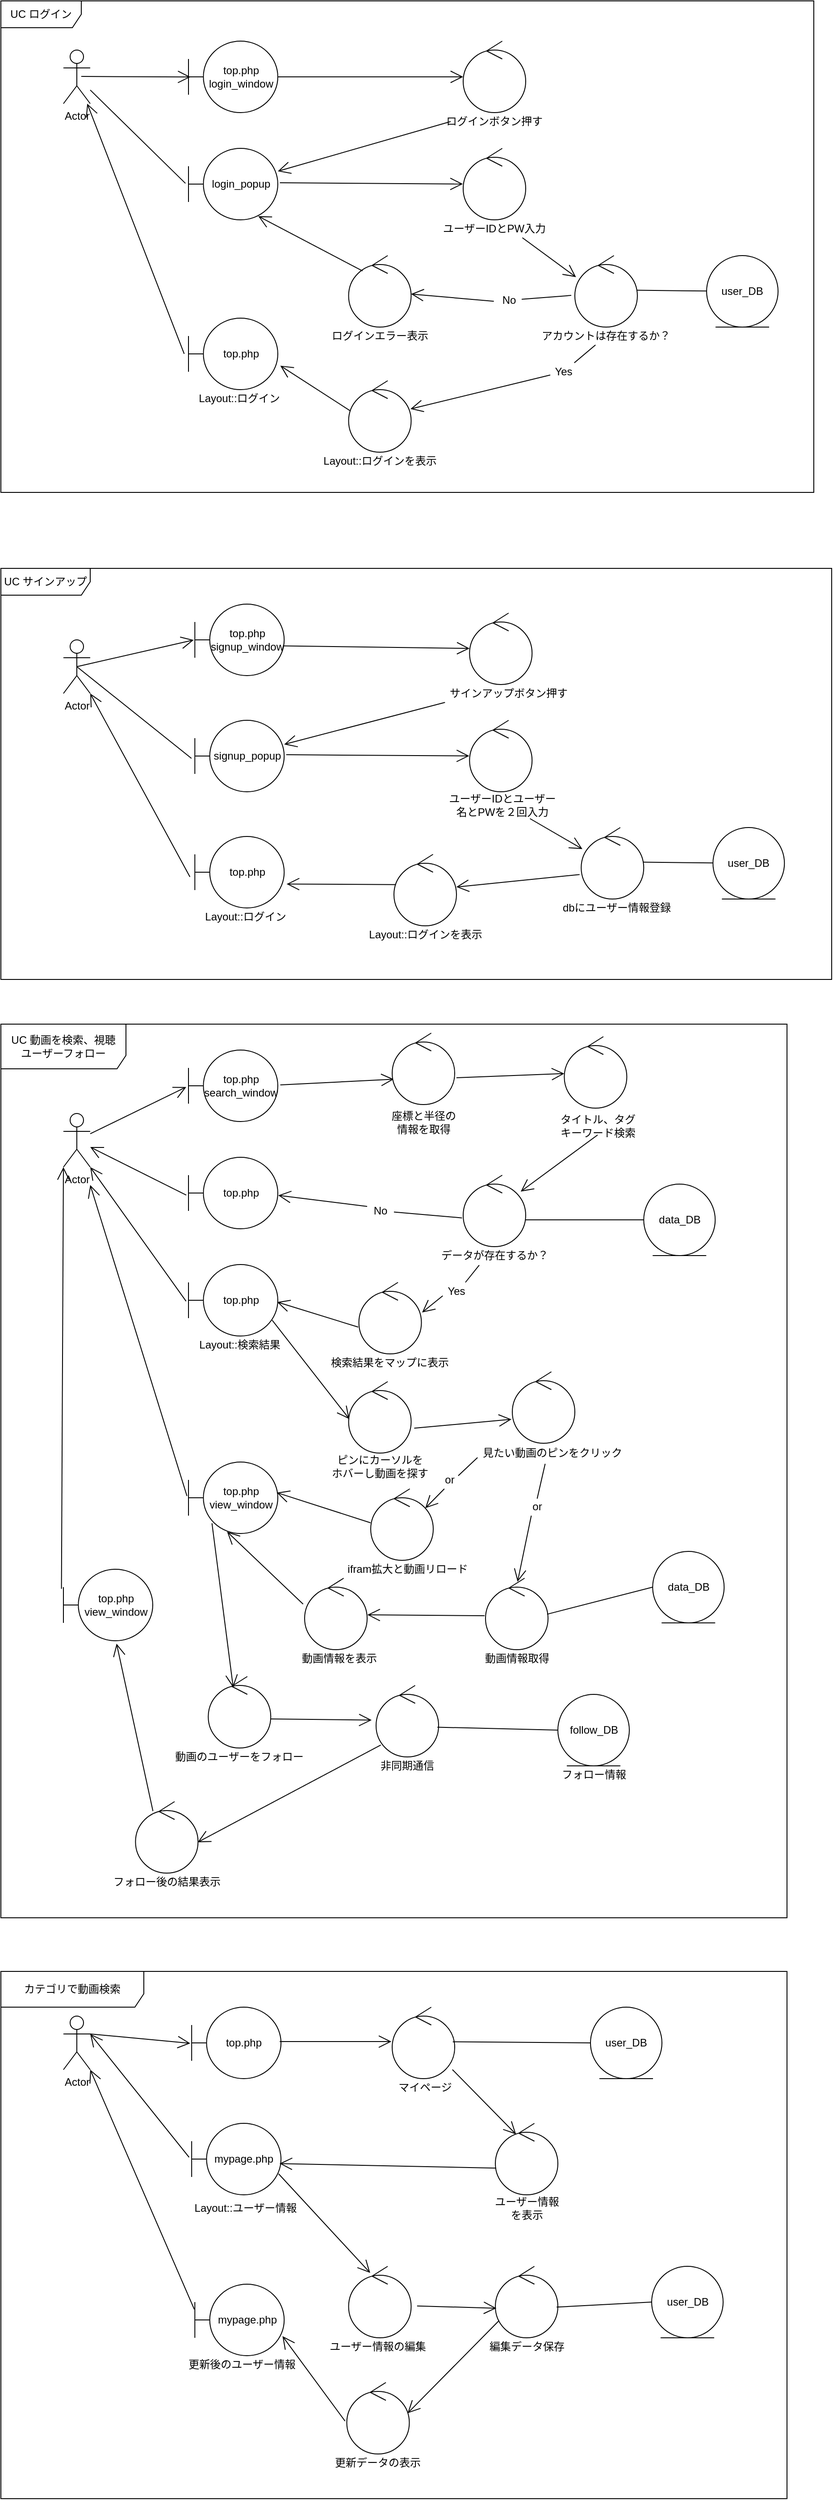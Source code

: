 <mxfile>
    <diagram id="iVfyl4kTxuAP8Ed5WjJP" name="ページ1">
        <mxGraphModel dx="977" dy="713" grid="1" gridSize="10" guides="1" tooltips="1" connect="1" arrows="1" fold="1" page="1" pageScale="1" pageWidth="827" pageHeight="1169" math="0" shadow="0">
            <root>
                <mxCell id="0"/>
                <mxCell id="1" parent="0"/>
                <mxCell id="116" value="UC 動画を検索、視聴&lt;br&gt;ユーザーフォロー" style="shape=umlFrame;whiteSpace=wrap;html=1;width=140;height=50;" parent="1" vertex="1">
                    <mxGeometry y="1180" width="880" height="1000" as="geometry"/>
                </mxCell>
                <mxCell id="79" value="UC サインアップ" style="shape=umlFrame;whiteSpace=wrap;html=1;width=100;height=30;" parent="1" vertex="1">
                    <mxGeometry y="670" width="930" height="460" as="geometry"/>
                </mxCell>
                <mxCell id="43" value="UC ログイン" style="shape=umlFrame;whiteSpace=wrap;html=1;width=90;height=30;" parent="1" vertex="1">
                    <mxGeometry y="35" width="910" height="550" as="geometry"/>
                </mxCell>
                <mxCell id="2" value="top.php&lt;br&gt;login_window" style="shape=umlBoundary;whiteSpace=wrap;html=1;" parent="1" vertex="1">
                    <mxGeometry x="210" y="80" width="100" height="80" as="geometry"/>
                </mxCell>
                <mxCell id="3" value="Actor" style="shape=umlActor;verticalLabelPosition=bottom;verticalAlign=top;html=1;" parent="1" vertex="1">
                    <mxGeometry x="70" y="90" width="30" height="60" as="geometry"/>
                </mxCell>
                <mxCell id="4" value="" style="endArrow=open;endFill=1;endSize=12;html=1;entryX=0.023;entryY=0.502;entryDx=0;entryDy=0;entryPerimeter=0;" parent="1" target="2" edge="1">
                    <mxGeometry width="160" relative="1" as="geometry">
                        <mxPoint x="90" y="119.5" as="sourcePoint"/>
                        <mxPoint x="200" y="120" as="targetPoint"/>
                    </mxGeometry>
                </mxCell>
                <mxCell id="10" value="" style="endArrow=open;endFill=1;endSize=12;html=1;" parent="1" source="2" target="16" edge="1">
                    <mxGeometry width="160" relative="1" as="geometry">
                        <mxPoint x="218.85" y="270" as="sourcePoint"/>
                        <mxPoint x="350" y="90" as="targetPoint"/>
                    </mxGeometry>
                </mxCell>
                <mxCell id="12" value="" style="ellipse;shape=umlControl;whiteSpace=wrap;html=1;" parent="1" vertex="1">
                    <mxGeometry x="642.5" y="320" width="70" height="80" as="geometry"/>
                </mxCell>
                <mxCell id="13" value="アカウントは存在するか？" style="text;html=1;strokeColor=none;fillColor=none;align=center;verticalAlign=middle;whiteSpace=wrap;rounded=0;" parent="1" vertex="1">
                    <mxGeometry x="603.25" y="400" width="148.5" height="20" as="geometry"/>
                </mxCell>
                <mxCell id="15" value="user_DB" style="ellipse;shape=umlEntity;whiteSpace=wrap;html=1;" parent="1" vertex="1">
                    <mxGeometry x="790" y="320" width="80" height="80" as="geometry"/>
                </mxCell>
                <mxCell id="16" value="" style="ellipse;shape=umlControl;whiteSpace=wrap;html=1;" parent="1" vertex="1">
                    <mxGeometry x="517.5" y="80" width="70" height="80" as="geometry"/>
                </mxCell>
                <mxCell id="21" value="" style="edgeStyle=none;html=1;" parent="1" source="17" target="16" edge="1">
                    <mxGeometry relative="1" as="geometry"/>
                </mxCell>
                <mxCell id="17" value="ログインボタン押す" style="text;html=1;strokeColor=none;fillColor=none;align=center;verticalAlign=middle;whiteSpace=wrap;rounded=0;" parent="1" vertex="1">
                    <mxGeometry x="490" y="160" width="125" height="20" as="geometry"/>
                </mxCell>
                <mxCell id="18" value="" style="endArrow=open;endFill=1;endSize=12;html=1;exitX=0.108;exitY=0.5;exitDx=0;exitDy=0;exitPerimeter=0;" parent="1" source="17" target="19" edge="1">
                    <mxGeometry width="160" relative="1" as="geometry">
                        <mxPoint x="282.5" y="230" as="sourcePoint"/>
                        <mxPoint x="310" y="220" as="targetPoint"/>
                    </mxGeometry>
                </mxCell>
                <mxCell id="19" value="login_popup" style="shape=umlBoundary;whiteSpace=wrap;html=1;" parent="1" vertex="1">
                    <mxGeometry x="210" y="200" width="100" height="80" as="geometry"/>
                </mxCell>
                <mxCell id="20" value="" style="endArrow=open;endFill=1;endSize=12;html=1;exitX=1.023;exitY=0.482;exitDx=0;exitDy=0;exitPerimeter=0;entryX=-0.005;entryY=0.499;entryDx=0;entryDy=0;entryPerimeter=0;" parent="1" source="19" target="22" edge="1">
                    <mxGeometry width="160" relative="1" as="geometry">
                        <mxPoint x="430" y="235" as="sourcePoint"/>
                        <mxPoint x="400" y="239" as="targetPoint"/>
                    </mxGeometry>
                </mxCell>
                <mxCell id="22" value="" style="ellipse;shape=umlControl;whiteSpace=wrap;html=1;" parent="1" vertex="1">
                    <mxGeometry x="517.5" y="200" width="70" height="80" as="geometry"/>
                </mxCell>
                <mxCell id="23" value="ユーザーIDとPW入力" style="text;html=1;strokeColor=none;fillColor=none;align=center;verticalAlign=middle;whiteSpace=wrap;rounded=0;" parent="1" vertex="1">
                    <mxGeometry x="490" y="280" width="125" height="20" as="geometry"/>
                </mxCell>
                <mxCell id="24" value="" style="endArrow=open;endFill=1;endSize=12;html=1;exitX=0.75;exitY=1;exitDx=0;exitDy=0;entryX=0.019;entryY=0.301;entryDx=0;entryDy=0;entryPerimeter=0;" parent="1" source="23" target="12" edge="1">
                    <mxGeometry width="160" relative="1" as="geometry">
                        <mxPoint x="541.15" y="320.0" as="sourcePoint"/>
                        <mxPoint x="642.5" y="321.36" as="targetPoint"/>
                    </mxGeometry>
                </mxCell>
                <mxCell id="26" value="" style="endArrow=none;html=1;exitX=0.99;exitY=0.485;exitDx=0;exitDy=0;exitPerimeter=0;" parent="1" source="12" target="15" edge="1">
                    <mxGeometry width="50" height="50" relative="1" as="geometry">
                        <mxPoint x="503.5" y="320" as="sourcePoint"/>
                        <mxPoint x="553.5" y="270" as="targetPoint"/>
                    </mxGeometry>
                </mxCell>
                <mxCell id="27" value="" style="endArrow=open;endFill=1;endSize=12;html=1;startArrow=none;" parent="1" source="33" target="36" edge="1">
                    <mxGeometry width="160" relative="1" as="geometry">
                        <mxPoint x="414" y="400" as="sourcePoint"/>
                        <mxPoint x="390" y="490" as="targetPoint"/>
                    </mxGeometry>
                </mxCell>
                <mxCell id="28" value="" style="ellipse;shape=umlControl;whiteSpace=wrap;html=1;" parent="1" vertex="1">
                    <mxGeometry x="389.25" y="320" width="70" height="80" as="geometry"/>
                </mxCell>
                <mxCell id="29" value="" style="endArrow=open;endFill=1;endSize=12;html=1;exitX=-0.057;exitY=0.557;exitDx=0;exitDy=0;exitPerimeter=0;startArrow=none;" parent="1" source="30" target="28" edge="1">
                    <mxGeometry width="160" relative="1" as="geometry">
                        <mxPoint x="674.5" y="430" as="sourcePoint"/>
                        <mxPoint x="493.5" y="365" as="targetPoint"/>
                    </mxGeometry>
                </mxCell>
                <mxCell id="31" value="ログインエラー表示" style="text;html=1;strokeColor=none;fillColor=none;align=center;verticalAlign=middle;whiteSpace=wrap;rounded=0;" parent="1" vertex="1">
                    <mxGeometry x="350" y="400" width="148.5" height="20" as="geometry"/>
                </mxCell>
                <mxCell id="32" value="" style="endArrow=open;endFill=1;endSize=12;html=1;entryX=0.781;entryY=0.949;entryDx=0;entryDy=0;entryPerimeter=0;exitX=0.223;exitY=0.215;exitDx=0;exitDy=0;exitPerimeter=0;" parent="1" source="28" target="19" edge="1">
                    <mxGeometry width="160" relative="1" as="geometry">
                        <mxPoint x="571" y="430" as="sourcePoint"/>
                        <mxPoint x="480" y="500" as="targetPoint"/>
                    </mxGeometry>
                </mxCell>
                <mxCell id="33" value="Yes" style="text;html=1;strokeColor=none;fillColor=none;align=center;verticalAlign=middle;whiteSpace=wrap;rounded=0;" parent="1" vertex="1">
                    <mxGeometry x="615" y="440" width="30" height="20" as="geometry"/>
                </mxCell>
                <mxCell id="34" value="" style="endArrow=none;endFill=1;endSize=12;html=1;" parent="1" source="13" target="33" edge="1">
                    <mxGeometry width="160" relative="1" as="geometry">
                        <mxPoint x="664.5" y="420" as="sourcePoint"/>
                        <mxPoint x="573.5" y="490" as="targetPoint"/>
                    </mxGeometry>
                </mxCell>
                <mxCell id="30" value="No" style="text;html=1;strokeColor=none;fillColor=none;align=center;verticalAlign=middle;whiteSpace=wrap;rounded=0;" parent="1" vertex="1">
                    <mxGeometry x="553.5" y="360" width="29.5" height="20" as="geometry"/>
                </mxCell>
                <mxCell id="35" value="" style="endArrow=none;endFill=1;endSize=12;html=1;exitX=-0.057;exitY=0.557;exitDx=0;exitDy=0;exitPerimeter=0;" parent="1" source="12" target="30" edge="1">
                    <mxGeometry width="160" relative="1" as="geometry">
                        <mxPoint x="638.51" y="364.56" as="sourcePoint"/>
                        <mxPoint x="493.5" y="365" as="targetPoint"/>
                    </mxGeometry>
                </mxCell>
                <mxCell id="36" value="" style="ellipse;shape=umlControl;whiteSpace=wrap;html=1;" parent="1" vertex="1">
                    <mxGeometry x="389.25" y="460" width="70" height="80" as="geometry"/>
                </mxCell>
                <mxCell id="37" value="Layout::ログインを表示" style="text;html=1;strokeColor=none;fillColor=none;align=center;verticalAlign=middle;whiteSpace=wrap;rounded=0;" parent="1" vertex="1">
                    <mxGeometry x="350" y="540" width="148.5" height="20" as="geometry"/>
                </mxCell>
                <mxCell id="38" value="top.php" style="shape=umlBoundary;whiteSpace=wrap;html=1;" parent="1" vertex="1">
                    <mxGeometry x="210" y="390" width="100" height="80" as="geometry"/>
                </mxCell>
                <mxCell id="39" value="Layout::ログイン" style="text;html=1;strokeColor=none;fillColor=none;align=center;verticalAlign=middle;whiteSpace=wrap;rounded=0;" parent="1" vertex="1">
                    <mxGeometry x="210" y="470" width="114.25" height="20" as="geometry"/>
                </mxCell>
                <mxCell id="40" value="" style="endArrow=open;endFill=1;endSize=12;html=1;entryX=1.028;entryY=0.665;entryDx=0;entryDy=0;entryPerimeter=0;exitX=0.031;exitY=0.424;exitDx=0;exitDy=0;exitPerimeter=0;" parent="1" source="36" target="38" edge="1">
                    <mxGeometry width="160" relative="1" as="geometry">
                        <mxPoint x="406.76" y="460.0" as="sourcePoint"/>
                        <mxPoint x="290.0" y="398.72" as="targetPoint"/>
                    </mxGeometry>
                </mxCell>
                <mxCell id="41" value="" style="endArrow=none;html=1;exitX=-0.034;exitY=0.49;exitDx=0;exitDy=0;exitPerimeter=0;" parent="1" source="19" target="3" edge="1">
                    <mxGeometry width="50" height="50" relative="1" as="geometry">
                        <mxPoint x="260" y="380" as="sourcePoint"/>
                        <mxPoint x="120" y="170" as="targetPoint"/>
                    </mxGeometry>
                </mxCell>
                <mxCell id="42" value="" style="endArrow=open;endFill=1;endSize=12;html=1;exitX=-0.048;exitY=0.499;exitDx=0;exitDy=0;exitPerimeter=0;" parent="1" source="38" target="3" edge="1">
                    <mxGeometry width="160" relative="1" as="geometry">
                        <mxPoint x="210" y="360" as="sourcePoint"/>
                        <mxPoint x="370" y="360" as="targetPoint"/>
                    </mxGeometry>
                </mxCell>
                <mxCell id="44" value="Actor" style="shape=umlActor;verticalLabelPosition=bottom;verticalAlign=top;html=1;" parent="1" vertex="1">
                    <mxGeometry x="70" y="750" width="30" height="60" as="geometry"/>
                </mxCell>
                <mxCell id="45" value="top.php&lt;br&gt;signup_window" style="shape=umlBoundary;whiteSpace=wrap;html=1;" parent="1" vertex="1">
                    <mxGeometry x="217.13" y="710" width="100" height="80" as="geometry"/>
                </mxCell>
                <mxCell id="46" value="" style="endArrow=open;endFill=1;endSize=12;html=1;entryX=-0.013;entryY=0.501;entryDx=0;entryDy=0;entryPerimeter=0;exitX=0.5;exitY=0.5;exitDx=0;exitDy=0;exitPerimeter=0;" parent="1" source="44" target="45" edge="1">
                    <mxGeometry width="160" relative="1" as="geometry">
                        <mxPoint x="160" y="750" as="sourcePoint"/>
                        <mxPoint x="242.3" y="620.66" as="targetPoint"/>
                    </mxGeometry>
                </mxCell>
                <mxCell id="48" value="" style="endArrow=open;endFill=1;endSize=12;html=1;exitX=0.992;exitY=0.584;exitDx=0;exitDy=0;exitPerimeter=0;" parent="1" source="45" target="52" edge="1">
                    <mxGeometry width="160" relative="1" as="geometry">
                        <mxPoint x="340" y="750" as="sourcePoint"/>
                        <mxPoint x="357.13" y="730" as="targetPoint"/>
                    </mxGeometry>
                </mxCell>
                <mxCell id="49" value="" style="ellipse;shape=umlControl;whiteSpace=wrap;html=1;" parent="1" vertex="1">
                    <mxGeometry x="649.63" y="960" width="70" height="80" as="geometry"/>
                </mxCell>
                <mxCell id="50" value="dbにユーザー情報登録" style="text;html=1;strokeColor=none;fillColor=none;align=center;verticalAlign=middle;whiteSpace=wrap;rounded=0;" parent="1" vertex="1">
                    <mxGeometry x="620" y="1040" width="138.88" height="20" as="geometry"/>
                </mxCell>
                <mxCell id="51" value="user_DB" style="ellipse;shape=umlEntity;whiteSpace=wrap;html=1;" parent="1" vertex="1">
                    <mxGeometry x="797.13" y="960" width="80" height="80" as="geometry"/>
                </mxCell>
                <mxCell id="52" value="" style="ellipse;shape=umlControl;whiteSpace=wrap;html=1;" parent="1" vertex="1">
                    <mxGeometry x="524.63" y="720" width="70" height="80" as="geometry"/>
                </mxCell>
                <mxCell id="53" value="" style="edgeStyle=none;html=1;" parent="1" source="54" target="52" edge="1">
                    <mxGeometry relative="1" as="geometry"/>
                </mxCell>
                <mxCell id="54" value="サインアップボタン押す" style="text;html=1;strokeColor=none;fillColor=none;align=center;verticalAlign=middle;whiteSpace=wrap;rounded=0;" parent="1" vertex="1">
                    <mxGeometry x="497.13" y="800" width="142.87" height="20" as="geometry"/>
                </mxCell>
                <mxCell id="55" value="" style="endArrow=open;endFill=1;endSize=12;html=1;exitX=0;exitY=1;exitDx=0;exitDy=0;" parent="1" source="54" target="56" edge="1">
                    <mxGeometry width="160" relative="1" as="geometry">
                        <mxPoint x="289.63" y="870" as="sourcePoint"/>
                        <mxPoint x="317.13" y="860" as="targetPoint"/>
                    </mxGeometry>
                </mxCell>
                <mxCell id="56" value="signup_popup" style="shape=umlBoundary;whiteSpace=wrap;html=1;" parent="1" vertex="1">
                    <mxGeometry x="217.13" y="840" width="100" height="80" as="geometry"/>
                </mxCell>
                <mxCell id="57" value="" style="endArrow=open;endFill=1;endSize=12;html=1;exitX=1.023;exitY=0.482;exitDx=0;exitDy=0;exitPerimeter=0;entryX=-0.005;entryY=0.499;entryDx=0;entryDy=0;entryPerimeter=0;" parent="1" source="56" target="58" edge="1">
                    <mxGeometry width="160" relative="1" as="geometry">
                        <mxPoint x="437.13" y="875" as="sourcePoint"/>
                        <mxPoint x="407.13" y="879" as="targetPoint"/>
                    </mxGeometry>
                </mxCell>
                <mxCell id="58" value="" style="ellipse;shape=umlControl;whiteSpace=wrap;html=1;" parent="1" vertex="1">
                    <mxGeometry x="524.63" y="840" width="70" height="80" as="geometry"/>
                </mxCell>
                <mxCell id="59" value="ユーザーIDとユーザー名とPWを２回入力" style="text;html=1;strokeColor=none;fillColor=none;align=center;verticalAlign=middle;whiteSpace=wrap;rounded=0;" parent="1" vertex="1">
                    <mxGeometry x="498.5" y="920" width="125" height="30" as="geometry"/>
                </mxCell>
                <mxCell id="60" value="" style="endArrow=open;endFill=1;endSize=12;html=1;entryX=0.019;entryY=0.301;entryDx=0;entryDy=0;entryPerimeter=0;exitX=0.75;exitY=1;exitDx=0;exitDy=0;" parent="1" source="59" target="49" edge="1">
                    <mxGeometry width="160" relative="1" as="geometry">
                        <mxPoint x="600" y="970" as="sourcePoint"/>
                        <mxPoint x="649.63" y="961.36" as="targetPoint"/>
                    </mxGeometry>
                </mxCell>
                <mxCell id="61" value="" style="endArrow=none;html=1;exitX=0.99;exitY=0.485;exitDx=0;exitDy=0;exitPerimeter=0;" parent="1" source="49" target="51" edge="1">
                    <mxGeometry width="50" height="50" relative="1" as="geometry">
                        <mxPoint x="510.63" y="960" as="sourcePoint"/>
                        <mxPoint x="560.63" y="910" as="targetPoint"/>
                    </mxGeometry>
                </mxCell>
                <mxCell id="62" value="" style="endArrow=open;endFill=1;endSize=12;html=1;startArrow=none;exitX=-0.026;exitY=0.658;exitDx=0;exitDy=0;exitPerimeter=0;" parent="1" source="49" target="71" edge="1">
                    <mxGeometry width="160" relative="1" as="geometry">
                        <mxPoint x="622.13" y="1093.652" as="sourcePoint"/>
                        <mxPoint x="397.13" y="1130" as="targetPoint"/>
                    </mxGeometry>
                </mxCell>
                <mxCell id="71" value="" style="ellipse;shape=umlControl;whiteSpace=wrap;html=1;" parent="1" vertex="1">
                    <mxGeometry x="440.0" y="990" width="70" height="80" as="geometry"/>
                </mxCell>
                <mxCell id="72" value="Layout::ログインを表示" style="text;html=1;strokeColor=none;fillColor=none;align=center;verticalAlign=middle;whiteSpace=wrap;rounded=0;" parent="1" vertex="1">
                    <mxGeometry x="400.75" y="1070" width="148.5" height="20" as="geometry"/>
                </mxCell>
                <mxCell id="73" value="top.php" style="shape=umlBoundary;whiteSpace=wrap;html=1;" parent="1" vertex="1">
                    <mxGeometry x="217.13" y="970" width="100" height="80" as="geometry"/>
                </mxCell>
                <mxCell id="74" value="Layout::ログイン" style="text;html=1;strokeColor=none;fillColor=none;align=center;verticalAlign=middle;whiteSpace=wrap;rounded=0;" parent="1" vertex="1">
                    <mxGeometry x="217.13" y="1050" width="114.25" height="20" as="geometry"/>
                </mxCell>
                <mxCell id="75" value="" style="endArrow=open;endFill=1;endSize=12;html=1;entryX=1.028;entryY=0.665;entryDx=0;entryDy=0;entryPerimeter=0;exitX=0.031;exitY=0.424;exitDx=0;exitDy=0;exitPerimeter=0;" parent="1" source="71" target="73" edge="1">
                    <mxGeometry width="160" relative="1" as="geometry">
                        <mxPoint x="413.89" y="1100" as="sourcePoint"/>
                        <mxPoint x="297.13" y="1038.72" as="targetPoint"/>
                    </mxGeometry>
                </mxCell>
                <mxCell id="80" value="Actor" style="shape=umlActor;verticalLabelPosition=bottom;verticalAlign=top;html=1;" parent="1" vertex="1">
                    <mxGeometry x="70" y="1280" width="30" height="60" as="geometry"/>
                </mxCell>
                <mxCell id="83" value="" style="endArrow=none;html=1;exitX=-0.038;exitY=0.533;exitDx=0;exitDy=0;exitPerimeter=0;entryX=0.5;entryY=0.5;entryDx=0;entryDy=0;entryPerimeter=0;" parent="1" source="56" target="44" edge="1">
                    <mxGeometry width="50" height="50" relative="1" as="geometry">
                        <mxPoint x="176.6" y="840.0" as="sourcePoint"/>
                        <mxPoint x="70" y="735.504" as="targetPoint"/>
                    </mxGeometry>
                </mxCell>
                <mxCell id="84" value="" style="endArrow=open;endFill=1;endSize=12;html=1;exitX=-0.055;exitY=0.565;exitDx=0;exitDy=0;exitPerimeter=0;entryX=1;entryY=1;entryDx=0;entryDy=0;entryPerimeter=0;" parent="1" source="73" target="44" edge="1">
                    <mxGeometry width="160" relative="1" as="geometry">
                        <mxPoint x="198.56" y="1109.92" as="sourcePoint"/>
                        <mxPoint x="89.995" y="830" as="targetPoint"/>
                    </mxGeometry>
                </mxCell>
                <mxCell id="85" value="top.php&lt;br&gt;search_window" style="shape=umlBoundary;whiteSpace=wrap;html=1;" parent="1" vertex="1">
                    <mxGeometry x="210" y="1209" width="100" height="80" as="geometry"/>
                </mxCell>
                <mxCell id="86" value="" style="endArrow=open;endFill=1;endSize=12;html=1;exitX=1.028;exitY=0.488;exitDx=0;exitDy=0;exitPerimeter=0;entryX=0.026;entryY=0.646;entryDx=0;entryDy=0;entryPerimeter=0;" parent="1" source="85" target="255" edge="1">
                    <mxGeometry width="160" relative="1" as="geometry">
                        <mxPoint x="331.38" y="1239" as="sourcePoint"/>
                        <mxPoint x="510" y="1248" as="targetPoint"/>
                    </mxGeometry>
                </mxCell>
                <mxCell id="90" value="" style="group" parent="1" vertex="1" connectable="0">
                    <mxGeometry x="623.56" y="1194" width="88.94" height="110" as="geometry"/>
                </mxCell>
                <mxCell id="87" value="" style="ellipse;shape=umlControl;whiteSpace=wrap;html=1;" parent="90" vertex="1">
                    <mxGeometry x="7.13" width="70" height="80" as="geometry"/>
                </mxCell>
                <mxCell id="88" value="タイトル、タグ&lt;br&gt;キーワード検索" style="text;html=1;strokeColor=none;fillColor=none;align=center;verticalAlign=middle;whiteSpace=wrap;rounded=0;" parent="90" vertex="1">
                    <mxGeometry y="90" width="88.94" height="20" as="geometry"/>
                </mxCell>
                <mxCell id="91" value="data_DB" style="ellipse;shape=umlEntity;whiteSpace=wrap;html=1;" parent="1" vertex="1">
                    <mxGeometry x="719.63" y="1359" width="80" height="80" as="geometry"/>
                </mxCell>
                <mxCell id="92" value="" style="endArrow=none;html=1;entryX=0;entryY=0.5;entryDx=0;entryDy=0;exitX=0.893;exitY=0.625;exitDx=0;exitDy=0;exitPerimeter=0;" parent="1" source="94" target="91" edge="1">
                    <mxGeometry width="50" height="50" relative="1" as="geometry">
                        <mxPoint x="650" y="1279" as="sourcePoint"/>
                        <mxPoint x="681.451" y="1249.361" as="targetPoint"/>
                    </mxGeometry>
                </mxCell>
                <mxCell id="94" value="" style="ellipse;shape=umlControl;whiteSpace=wrap;html=1;" parent="1" vertex="1">
                    <mxGeometry x="517.5" y="1349" width="70" height="80" as="geometry"/>
                </mxCell>
                <mxCell id="96" value="" style="edgeStyle=none;html=1;" parent="1" source="95" target="94" edge="1">
                    <mxGeometry relative="1" as="geometry"/>
                </mxCell>
                <mxCell id="106" value="" style="edgeStyle=none;html=1;" parent="1" source="95" target="94" edge="1">
                    <mxGeometry relative="1" as="geometry"/>
                </mxCell>
                <mxCell id="95" value="データが存在するか？" style="text;html=1;strokeColor=none;fillColor=none;align=center;verticalAlign=middle;whiteSpace=wrap;rounded=0;" parent="1" vertex="1">
                    <mxGeometry x="487.5" y="1429" width="130" height="20" as="geometry"/>
                </mxCell>
                <mxCell id="97" value="" style="endArrow=open;endFill=1;endSize=12;html=1;exitX=0.5;exitY=1;exitDx=0;exitDy=0;" parent="1" source="88" target="94" edge="1">
                    <mxGeometry width="160" relative="1" as="geometry">
                        <mxPoint x="322.8" y="1258.04" as="sourcePoint"/>
                        <mxPoint x="522.36" y="1248.68" as="targetPoint"/>
                    </mxGeometry>
                </mxCell>
                <mxCell id="98" value="" style="endArrow=open;endFill=1;endSize=12;html=1;exitX=0;exitY=0.25;exitDx=0;exitDy=0;startArrow=none;entryX=1.005;entryY=0.533;entryDx=0;entryDy=0;entryPerimeter=0;" parent="1" source="99" target="101" edge="1">
                    <mxGeometry width="160" relative="1" as="geometry">
                        <mxPoint x="322.8" y="1258.04" as="sourcePoint"/>
                        <mxPoint x="320" y="1369" as="targetPoint"/>
                    </mxGeometry>
                </mxCell>
                <mxCell id="99" value="No" style="text;html=1;strokeColor=none;fillColor=none;align=center;verticalAlign=middle;whiteSpace=wrap;rounded=0;" parent="1" vertex="1">
                    <mxGeometry x="410" y="1379" width="30" height="20" as="geometry"/>
                </mxCell>
                <mxCell id="100" value="" style="endArrow=none;endFill=1;endSize=12;html=1;exitX=-0.019;exitY=0.598;exitDx=0;exitDy=0;exitPerimeter=0;" parent="1" source="94" target="99" edge="1">
                    <mxGeometry width="160" relative="1" as="geometry">
                        <mxPoint x="516.17" y="1396.84" as="sourcePoint"/>
                        <mxPoint x="320" y="1369" as="targetPoint"/>
                    </mxGeometry>
                </mxCell>
                <mxCell id="101" value="top.php" style="shape=umlBoundary;whiteSpace=wrap;html=1;" parent="1" vertex="1">
                    <mxGeometry x="210" y="1329" width="100" height="80" as="geometry"/>
                </mxCell>
                <mxCell id="102" value="" style="endArrow=open;endFill=1;endSize=12;html=1;entryX=-0.025;entryY=0.517;entryDx=0;entryDy=0;entryPerimeter=0;" parent="1" source="80" target="85" edge="1">
                    <mxGeometry width="160" relative="1" as="geometry">
                        <mxPoint x="110.44" y="1319.68" as="sourcePoint"/>
                        <mxPoint x="310.0" y="1310.32" as="targetPoint"/>
                    </mxGeometry>
                </mxCell>
                <mxCell id="103" value="" style="endArrow=open;endFill=1;endSize=12;html=1;exitX=-0.025;exitY=0.529;exitDx=0;exitDy=0;exitPerimeter=0;" parent="1" source="101" target="80" edge="1">
                    <mxGeometry width="160" relative="1" as="geometry">
                        <mxPoint x="110" y="1320.167" as="sourcePoint"/>
                        <mxPoint x="217.5" y="1321.36" as="targetPoint"/>
                    </mxGeometry>
                </mxCell>
                <mxCell id="104" value="top.php" style="shape=umlBoundary;whiteSpace=wrap;html=1;" parent="1" vertex="1">
                    <mxGeometry x="210" y="1449" width="100" height="80" as="geometry"/>
                </mxCell>
                <mxCell id="107" value="" style="ellipse;shape=umlControl;whiteSpace=wrap;html=1;" parent="1" vertex="1">
                    <mxGeometry x="400.75" y="1469" width="70" height="80" as="geometry"/>
                </mxCell>
                <mxCell id="108" value="" style="endArrow=open;endFill=1;endSize=12;html=1;exitX=0;exitY=0.75;exitDx=0;exitDy=0;entryX=1.011;entryY=0.421;entryDx=0;entryDy=0;entryPerimeter=0;startArrow=none;" parent="1" source="112" target="107" edge="1">
                    <mxGeometry width="160" relative="1" as="geometry">
                        <mxPoint x="530.22" y="1568.36" as="sourcePoint"/>
                        <mxPoint x="729.78" y="1559" as="targetPoint"/>
                    </mxGeometry>
                </mxCell>
                <mxCell id="109" value="検索結果をマップに表示" style="text;html=1;strokeColor=none;fillColor=none;align=center;verticalAlign=middle;whiteSpace=wrap;rounded=0;" parent="1" vertex="1">
                    <mxGeometry x="366.13" y="1549" width="139.25" height="20" as="geometry"/>
                </mxCell>
                <mxCell id="110" value="" style="endArrow=open;endFill=1;endSize=12;html=1;exitX=-0.011;exitY=0.625;exitDx=0;exitDy=0;exitPerimeter=0;entryX=0.992;entryY=0.525;entryDx=0;entryDy=0;entryPerimeter=0;" parent="1" source="107" target="104" edge="1">
                    <mxGeometry width="160" relative="1" as="geometry">
                        <mxPoint x="373.95" y="1499.0" as="sourcePoint"/>
                        <mxPoint x="310" y="1552.02" as="targetPoint"/>
                    </mxGeometry>
                </mxCell>
                <mxCell id="111" value="Layout::検索結果" style="text;html=1;strokeColor=none;fillColor=none;align=center;verticalAlign=middle;whiteSpace=wrap;rounded=0;" parent="1" vertex="1">
                    <mxGeometry x="220.69" y="1529" width="92.87" height="20" as="geometry"/>
                </mxCell>
                <mxCell id="112" value="Yes" style="text;html=1;strokeColor=none;fillColor=none;align=center;verticalAlign=middle;whiteSpace=wrap;rounded=0;" parent="1" vertex="1">
                    <mxGeometry x="494.63" y="1469" width="30" height="20" as="geometry"/>
                </mxCell>
                <mxCell id="114" value="" style="endArrow=none;endFill=1;endSize=12;html=1;exitX=0.369;exitY=1.033;exitDx=0;exitDy=0;exitPerimeter=0;" parent="1" source="95" edge="1">
                    <mxGeometry width="160" relative="1" as="geometry">
                        <mxPoint x="535.47" y="1449.66" as="sourcePoint"/>
                        <mxPoint x="520" y="1469" as="targetPoint"/>
                    </mxGeometry>
                </mxCell>
                <mxCell id="115" value="" style="endArrow=open;endFill=1;endSize=12;html=1;exitX=-0.027;exitY=0.513;exitDx=0;exitDy=0;exitPerimeter=0;entryX=1;entryY=1;entryDx=0;entryDy=0;entryPerimeter=0;" parent="1" source="104" target="80" edge="1">
                    <mxGeometry width="160" relative="1" as="geometry">
                        <mxPoint x="190.78" y="1510" as="sourcePoint"/>
                        <mxPoint x="100.0" y="1482" as="targetPoint"/>
                    </mxGeometry>
                </mxCell>
                <mxCell id="117" value="" style="ellipse;shape=umlControl;whiteSpace=wrap;html=1;" parent="1" vertex="1">
                    <mxGeometry x="389.26" y="1580" width="70" height="80" as="geometry"/>
                </mxCell>
                <mxCell id="118" value="" style="endArrow=open;endFill=1;endSize=12;html=1;exitX=0.937;exitY=0.779;exitDx=0;exitDy=0;exitPerimeter=0;entryX=0.013;entryY=0.525;entryDx=0;entryDy=0;entryPerimeter=0;" parent="1" source="104" target="117" edge="1">
                    <mxGeometry width="160" relative="1" as="geometry">
                        <mxPoint x="370.78" y="1654" as="sourcePoint"/>
                        <mxPoint x="280.0" y="1626" as="targetPoint"/>
                    </mxGeometry>
                </mxCell>
                <mxCell id="119" value="ピンにカーソルを&lt;br&gt;ホバーし動画を探す" style="text;html=1;strokeColor=none;fillColor=none;align=center;verticalAlign=middle;whiteSpace=wrap;rounded=0;" parent="1" vertex="1">
                    <mxGeometry x="363.65" y="1660" width="121.19" height="30" as="geometry"/>
                </mxCell>
                <mxCell id="120" value="" style="ellipse;shape=umlControl;whiteSpace=wrap;html=1;" parent="1" vertex="1">
                    <mxGeometry x="572.5" y="1569" width="70" height="80" as="geometry"/>
                </mxCell>
                <mxCell id="121" value="" style="endArrow=open;endFill=1;endSize=12;html=1;exitX=1.049;exitY=0.652;exitDx=0;exitDy=0;exitPerimeter=0;entryX=-0.014;entryY=0.665;entryDx=0;entryDy=0;entryPerimeter=0;" parent="1" source="117" target="120" edge="1">
                    <mxGeometry width="160" relative="1" as="geometry">
                        <mxPoint x="418.91" y="1529.0" as="sourcePoint"/>
                        <mxPoint x="505.38" y="1639.68" as="targetPoint"/>
                    </mxGeometry>
                </mxCell>
                <mxCell id="122" value="見たい動画のピンをクリック" style="text;html=1;strokeColor=none;fillColor=none;align=center;verticalAlign=middle;whiteSpace=wrap;rounded=0;" parent="1" vertex="1">
                    <mxGeometry x="533.57" y="1650" width="166.75" height="20" as="geometry"/>
                </mxCell>
                <mxCell id="123" value="" style="endArrow=open;endFill=1;endSize=12;html=1;exitX=0.25;exitY=1;exitDx=0;exitDy=0;entryX=0.513;entryY=0.05;entryDx=0;entryDy=0;entryPerimeter=0;startArrow=none;" parent="1" source="128" target="124" edge="1">
                    <mxGeometry width="160" relative="1" as="geometry">
                        <mxPoint x="494.63" y="1710.0" as="sourcePoint"/>
                        <mxPoint x="570" y="1730" as="targetPoint"/>
                    </mxGeometry>
                </mxCell>
                <mxCell id="124" value="" style="ellipse;shape=umlControl;whiteSpace=wrap;html=1;" parent="1" vertex="1">
                    <mxGeometry x="542.5" y="1800" width="70" height="80" as="geometry"/>
                </mxCell>
                <mxCell id="125" value="動画情報取得" style="text;html=1;strokeColor=none;fillColor=none;align=center;verticalAlign=middle;whiteSpace=wrap;rounded=0;" parent="1" vertex="1">
                    <mxGeometry x="512.5" y="1880" width="130" height="20" as="geometry"/>
                </mxCell>
                <mxCell id="126" value="data_DB" style="ellipse;shape=umlEntity;whiteSpace=wrap;html=1;" parent="1" vertex="1">
                    <mxGeometry x="729.63" y="1770" width="80" height="80" as="geometry"/>
                </mxCell>
                <mxCell id="127" value="" style="endArrow=none;html=1;entryX=0;entryY=0.5;entryDx=0;entryDy=0;exitX=0.985;exitY=0.504;exitDx=0;exitDy=0;exitPerimeter=0;" parent="1" source="124" target="126" edge="1">
                    <mxGeometry width="50" height="50" relative="1" as="geometry">
                        <mxPoint x="640" y="1820" as="sourcePoint"/>
                        <mxPoint x="753.19" y="1800" as="targetPoint"/>
                    </mxGeometry>
                </mxCell>
                <mxCell id="128" value="or" style="text;html=1;strokeColor=none;fillColor=none;align=center;verticalAlign=middle;whiteSpace=wrap;rounded=0;" parent="1" vertex="1">
                    <mxGeometry x="587.5" y="1710" width="25" height="20" as="geometry"/>
                </mxCell>
                <mxCell id="129" value="" style="endArrow=none;endFill=1;endSize=12;html=1;entryX=0.513;entryY=0.05;entryDx=0;entryDy=0;entryPerimeter=0;exitX=0.454;exitY=1.1;exitDx=0;exitDy=0;exitPerimeter=0;" parent="1" source="122" target="128" edge="1">
                    <mxGeometry width="160" relative="1" as="geometry">
                        <mxPoint x="607" y="1690" as="sourcePoint"/>
                        <mxPoint x="569.48" y="1734" as="targetPoint"/>
                    </mxGeometry>
                </mxCell>
                <mxCell id="130" value="" style="ellipse;shape=umlControl;whiteSpace=wrap;html=1;" parent="1" vertex="1">
                    <mxGeometry x="340.0" y="1800" width="70" height="80" as="geometry"/>
                </mxCell>
                <mxCell id="131" value="動画情報を表示" style="text;html=1;strokeColor=none;fillColor=none;align=center;verticalAlign=middle;whiteSpace=wrap;rounded=0;" parent="1" vertex="1">
                    <mxGeometry x="313.56" y="1880" width="130" height="20" as="geometry"/>
                </mxCell>
                <mxCell id="132" value="top.php&lt;br&gt;view_window" style="shape=umlBoundary;whiteSpace=wrap;html=1;" parent="1" vertex="1">
                    <mxGeometry x="210" y="1670" width="100" height="80" as="geometry"/>
                </mxCell>
                <mxCell id="134" value="" style="endArrow=open;endFill=1;endSize=12;html=1;entryX=1.004;entryY=0.513;entryDx=0;entryDy=0;entryPerimeter=0;exitX=-0.015;exitY=0.525;exitDx=0;exitDy=0;exitPerimeter=0;" parent="1" source="124" target="130" edge="1">
                    <mxGeometry width="160" relative="1" as="geometry">
                        <mxPoint x="541" y="1810" as="sourcePoint"/>
                        <mxPoint x="469.52" y="1795.04" as="targetPoint"/>
                    </mxGeometry>
                </mxCell>
                <mxCell id="137" value="ifram拡大と動画リロード" style="text;html=1;strokeColor=none;fillColor=none;align=center;verticalAlign=middle;whiteSpace=wrap;rounded=0;" parent="1" vertex="1">
                    <mxGeometry x="371.62" y="1780" width="166.75" height="20" as="geometry"/>
                </mxCell>
                <mxCell id="139" value="" style="endArrow=open;endFill=1;endSize=12;html=1;entryX=0.432;entryY=0.975;entryDx=0;entryDy=0;entryPerimeter=0;exitX=-0.024;exitY=0.363;exitDx=0;exitDy=0;exitPerimeter=0;" parent="1" source="130" target="132" edge="1">
                    <mxGeometry width="160" relative="1" as="geometry">
                        <mxPoint x="310" y="1815.48" as="sourcePoint"/>
                        <mxPoint x="187.76" y="1824.52" as="targetPoint"/>
                    </mxGeometry>
                </mxCell>
                <mxCell id="140" value="" style="endArrow=open;endFill=1;endSize=12;html=1;exitX=-0.017;exitY=0.475;exitDx=0;exitDy=0;exitPerimeter=0;" parent="1" source="132" edge="1">
                    <mxGeometry width="160" relative="1" as="geometry">
                        <mxPoint x="198.32" y="1704.52" as="sourcePoint"/>
                        <mxPoint x="100" y="1360" as="targetPoint"/>
                    </mxGeometry>
                </mxCell>
                <mxCell id="143" value="" style="ellipse;shape=umlControl;whiteSpace=wrap;html=1;" parent="1" vertex="1">
                    <mxGeometry x="414" y="1700" width="70" height="80" as="geometry"/>
                </mxCell>
                <mxCell id="145" value="" style="endArrow=open;endFill=1;endSize=12;html=1;exitX=0.25;exitY=1;exitDx=0;exitDy=0;entryX=0.872;entryY=0.271;entryDx=0;entryDy=0;entryPerimeter=0;startArrow=none;" parent="1" source="147" target="143" edge="1">
                    <mxGeometry width="160" relative="1" as="geometry">
                        <mxPoint x="472.69" y="1642.16" as="sourcePoint"/>
                        <mxPoint x="581.52" y="1632.2" as="targetPoint"/>
                    </mxGeometry>
                </mxCell>
                <mxCell id="146" value="" style="endArrow=open;endFill=1;endSize=12;html=1;exitX=-0.003;exitY=0.475;exitDx=0;exitDy=0;entryX=0.988;entryY=0.428;entryDx=0;entryDy=0;entryPerimeter=0;exitPerimeter=0;" parent="1" source="143" target="132" edge="1">
                    <mxGeometry width="160" relative="1" as="geometry">
                        <mxPoint x="360.15" y="1725" as="sourcePoint"/>
                        <mxPoint x="301.62" y="1781.68" as="targetPoint"/>
                    </mxGeometry>
                </mxCell>
                <mxCell id="147" value="or" style="text;html=1;strokeColor=none;fillColor=none;align=center;verticalAlign=middle;whiteSpace=wrap;rounded=0;" parent="1" vertex="1">
                    <mxGeometry x="490.16" y="1680" width="25" height="20" as="geometry"/>
                </mxCell>
                <mxCell id="148" value="" style="endArrow=none;endFill=1;endSize=12;html=1;exitX=0;exitY=0.75;exitDx=0;exitDy=0;entryX=0.872;entryY=0.271;entryDx=0;entryDy=0;entryPerimeter=0;" parent="1" source="122" target="147" edge="1">
                    <mxGeometry width="160" relative="1" as="geometry">
                        <mxPoint x="533.57" y="1665" as="sourcePoint"/>
                        <mxPoint x="475.04" y="1721.68" as="targetPoint"/>
                    </mxGeometry>
                </mxCell>
                <mxCell id="203" value="" style="ellipse;shape=umlControl;whiteSpace=wrap;html=1;" parent="1" vertex="1">
                    <mxGeometry x="232.13" y="1910" width="70" height="80" as="geometry"/>
                </mxCell>
                <mxCell id="204" value="" style="endArrow=open;endFill=1;endSize=12;html=1;entryX=0.399;entryY=0.154;entryDx=0;entryDy=0;entryPerimeter=0;exitX=0.263;exitY=0.857;exitDx=0;exitDy=0;exitPerimeter=0;" parent="1" source="132" target="203" edge="1">
                    <mxGeometry width="160" relative="1" as="geometry">
                        <mxPoint x="295.12" y="1881.04" as="sourcePoint"/>
                        <mxPoint x="210.0" y="1800" as="targetPoint"/>
                    </mxGeometry>
                </mxCell>
                <mxCell id="205" value="動画のユーザーをフォロー" style="text;html=1;strokeColor=none;fillColor=none;align=center;verticalAlign=middle;whiteSpace=wrap;rounded=0;" parent="1" vertex="1">
                    <mxGeometry x="193.2" y="1990" width="147.87" height="20" as="geometry"/>
                </mxCell>
                <mxCell id="206" value="" style="ellipse;shape=umlControl;whiteSpace=wrap;html=1;" parent="1" vertex="1">
                    <mxGeometry x="420.0" y="1920" width="70" height="80" as="geometry"/>
                </mxCell>
                <mxCell id="207" value="" style="endArrow=open;endFill=1;endSize=12;html=1;entryX=-0.071;entryY=0.485;entryDx=0;entryDy=0;entryPerimeter=0;exitX=1.006;exitY=0.594;exitDx=0;exitDy=0;exitPerimeter=0;" parent="1" source="203" target="206" edge="1">
                    <mxGeometry width="160" relative="1" as="geometry">
                        <mxPoint x="246.3" y="1748.56" as="sourcePoint"/>
                        <mxPoint x="270.06" y="1932.32" as="targetPoint"/>
                    </mxGeometry>
                </mxCell>
                <mxCell id="208" value="非同期通信" style="text;html=1;strokeColor=none;fillColor=none;align=center;verticalAlign=middle;whiteSpace=wrap;rounded=0;" parent="1" vertex="1">
                    <mxGeometry x="413.21" y="2000" width="83.57" height="20" as="geometry"/>
                </mxCell>
                <mxCell id="209" value="follow_DB" style="ellipse;shape=umlEntity;whiteSpace=wrap;html=1;" parent="1" vertex="1">
                    <mxGeometry x="623.5" y="1930" width="80" height="80" as="geometry"/>
                </mxCell>
                <mxCell id="210" value="" style="endArrow=none;html=1;exitX=0.98;exitY=0.584;exitDx=0;exitDy=0;exitPerimeter=0;entryX=0;entryY=0.5;entryDx=0;entryDy=0;" parent="1" source="206" target="209" edge="1">
                    <mxGeometry width="50" height="50" relative="1" as="geometry">
                        <mxPoint x="517.5" y="1975.16" as="sourcePoint"/>
                        <mxPoint x="635.68" y="1944.84" as="targetPoint"/>
                    </mxGeometry>
                </mxCell>
                <mxCell id="211" value="フォロー情報" style="text;html=1;strokeColor=none;fillColor=none;align=center;verticalAlign=middle;whiteSpace=wrap;rounded=0;" parent="1" vertex="1">
                    <mxGeometry x="598.5" y="2010" width="130" height="20" as="geometry"/>
                </mxCell>
                <mxCell id="212" value="" style="ellipse;shape=umlControl;whiteSpace=wrap;html=1;" parent="1" vertex="1">
                    <mxGeometry x="150.69" y="2050" width="70" height="80" as="geometry"/>
                </mxCell>
                <mxCell id="213" value="" style="endArrow=open;endFill=1;endSize=12;html=1;entryX=0.994;entryY=0.568;entryDx=0;entryDy=0;entryPerimeter=0;exitX=0.075;exitY=0.834;exitDx=0;exitDy=0;exitPerimeter=0;" parent="1" source="206" target="212" edge="1">
                    <mxGeometry width="160" relative="1" as="geometry">
                        <mxPoint x="312.55" y="1967.52" as="sourcePoint"/>
                        <mxPoint x="425.03" y="1968.8" as="targetPoint"/>
                    </mxGeometry>
                </mxCell>
                <mxCell id="214" value="フォロー後の結果表示" style="text;html=1;strokeColor=none;fillColor=none;align=center;verticalAlign=middle;whiteSpace=wrap;rounded=0;" parent="1" vertex="1">
                    <mxGeometry x="120.69" y="2130" width="130" height="20" as="geometry"/>
                </mxCell>
                <mxCell id="215" value="top.php&lt;br&gt;view_window" style="shape=umlBoundary;whiteSpace=wrap;html=1;" parent="1" vertex="1">
                    <mxGeometry x="70" y="1790" width="100" height="80" as="geometry"/>
                </mxCell>
                <mxCell id="216" value="" style="endArrow=open;endFill=1;endSize=12;html=1;exitX=0.279;exitY=0.133;exitDx=0;exitDy=0;exitPerimeter=0;entryX=0.595;entryY=1.04;entryDx=0;entryDy=0;entryPerimeter=0;" parent="1" source="212" target="215" edge="1">
                    <mxGeometry width="160" relative="1" as="geometry">
                        <mxPoint x="435.25" y="1996.72" as="sourcePoint"/>
                        <mxPoint x="230.27" y="2105.44" as="targetPoint"/>
                    </mxGeometry>
                </mxCell>
                <mxCell id="217" value="" style="endArrow=open;endFill=1;endSize=12;html=1;exitX=-0.022;exitY=0.274;exitDx=0;exitDy=0;exitPerimeter=0;entryX=0;entryY=1;entryDx=0;entryDy=0;entryPerimeter=0;" parent="1" source="215" target="80" edge="1">
                    <mxGeometry width="160" relative="1" as="geometry">
                        <mxPoint x="100.0" y="1753.44" as="sourcePoint"/>
                        <mxPoint x="89.28" y="1556.0" as="targetPoint"/>
                    </mxGeometry>
                </mxCell>
                <mxCell id="218" value="Actor" style="shape=umlActor;verticalLabelPosition=bottom;verticalAlign=top;html=1;" parent="1" vertex="1">
                    <mxGeometry x="70" y="2290" width="30" height="60" as="geometry"/>
                </mxCell>
                <mxCell id="219" value="top.php" style="shape=umlBoundary;whiteSpace=wrap;html=1;" parent="1" vertex="1">
                    <mxGeometry x="213.56" y="2280" width="100" height="80" as="geometry"/>
                </mxCell>
                <mxCell id="220" value="" style="ellipse;shape=umlControl;whiteSpace=wrap;html=1;" parent="1" vertex="1">
                    <mxGeometry x="438.03" y="2280" width="70" height="80" as="geometry"/>
                </mxCell>
                <mxCell id="221" value="" style="endArrow=open;endFill=1;endSize=12;html=1;entryX=-0.013;entryY=0.482;entryDx=0;entryDy=0;entryPerimeter=0;exitX=0.986;exitY=0.482;exitDx=0;exitDy=0;exitPerimeter=0;" parent="1" source="219" target="220" edge="1">
                    <mxGeometry width="160" relative="1" as="geometry">
                        <mxPoint x="318.76" y="2320" as="sourcePoint"/>
                        <mxPoint x="431.24" y="2321.28" as="targetPoint"/>
                    </mxGeometry>
                </mxCell>
                <mxCell id="222" value="マイページ" style="text;html=1;strokeColor=none;fillColor=none;align=center;verticalAlign=middle;whiteSpace=wrap;rounded=0;" parent="1" vertex="1">
                    <mxGeometry x="433.21" y="2360" width="83.57" height="20" as="geometry"/>
                </mxCell>
                <mxCell id="223" value="user_DB" style="ellipse;shape=umlEntity;whiteSpace=wrap;html=1;" parent="1" vertex="1">
                    <mxGeometry x="660" y="2280" width="80" height="80" as="geometry"/>
                </mxCell>
                <mxCell id="224" value="" style="endArrow=none;html=1;entryX=0;entryY=0.5;entryDx=0;entryDy=0;exitX=0.969;exitY=0.485;exitDx=0;exitDy=0;exitPerimeter=0;" parent="1" source="220" target="223" edge="1">
                    <mxGeometry width="50" height="50" relative="1" as="geometry">
                        <mxPoint x="520" y="2330" as="sourcePoint"/>
                        <mxPoint x="640" y="2323.28" as="targetPoint"/>
                    </mxGeometry>
                </mxCell>
                <mxCell id="225" value="" style="ellipse;shape=umlControl;whiteSpace=wrap;html=1;" parent="1" vertex="1">
                    <mxGeometry x="553.51" y="2410" width="70" height="80" as="geometry"/>
                </mxCell>
                <mxCell id="226" value="ユーザー情報&lt;br&gt;を表示" style="text;html=1;strokeColor=none;fillColor=none;align=center;verticalAlign=middle;whiteSpace=wrap;rounded=0;" parent="1" vertex="1">
                    <mxGeometry x="546.72" y="2490" width="83.57" height="30" as="geometry"/>
                </mxCell>
                <mxCell id="227" value="" style="endArrow=open;endFill=1;endSize=12;html=1;entryX=0.332;entryY=0.154;entryDx=0;entryDy=0;entryPerimeter=0;exitX=0.963;exitY=0.873;exitDx=0;exitDy=0;exitPerimeter=0;" parent="1" source="220" target="225" edge="1">
                    <mxGeometry width="160" relative="1" as="geometry">
                        <mxPoint x="322.16" y="2328.56" as="sourcePoint"/>
                        <mxPoint x="447.12" y="2328.56" as="targetPoint"/>
                    </mxGeometry>
                </mxCell>
                <mxCell id="228" value="mypage.php" style="shape=umlBoundary;whiteSpace=wrap;html=1;" parent="1" vertex="1">
                    <mxGeometry x="213.56" y="2410" width="100" height="80" as="geometry"/>
                </mxCell>
                <mxCell id="229" value="Layout::ユーザー情報" style="text;html=1;strokeColor=none;fillColor=none;align=center;verticalAlign=middle;whiteSpace=wrap;rounded=0;" parent="1" vertex="1">
                    <mxGeometry x="212.47" y="2495" width="123.57" height="20" as="geometry"/>
                </mxCell>
                <mxCell id="230" value="" style="endArrow=open;endFill=1;endSize=12;html=1;entryX=0.984;entryY=0.563;entryDx=0;entryDy=0;entryPerimeter=0;exitX=0.013;exitY=0.626;exitDx=0;exitDy=0;exitPerimeter=0;" parent="1" source="225" target="228" edge="1">
                    <mxGeometry width="160" relative="1" as="geometry">
                        <mxPoint x="520" y="2470" as="sourcePoint"/>
                        <mxPoint x="447.12" y="2328.56" as="targetPoint"/>
                    </mxGeometry>
                </mxCell>
                <mxCell id="231" value="" style="endArrow=open;endFill=1;endSize=12;html=1;exitX=1;exitY=0.333;exitDx=0;exitDy=0;exitPerimeter=0;entryX=-0.016;entryY=0.506;entryDx=0;entryDy=0;entryPerimeter=0;" parent="1" source="218" target="219" edge="1">
                    <mxGeometry width="160" relative="1" as="geometry">
                        <mxPoint x="322.16" y="2328.56" as="sourcePoint"/>
                        <mxPoint x="200" y="2320" as="targetPoint"/>
                    </mxGeometry>
                </mxCell>
                <mxCell id="232" value="" style="endArrow=open;endFill=1;endSize=12;html=1;exitX=-0.029;exitY=0.475;exitDx=0;exitDy=0;exitPerimeter=0;entryX=1;entryY=0.333;entryDx=0;entryDy=0;entryPerimeter=0;" parent="1" source="228" target="218" edge="1">
                    <mxGeometry width="160" relative="1" as="geometry">
                        <mxPoint x="81.24" y="2440" as="sourcePoint"/>
                        <mxPoint x="110" y="2330" as="targetPoint"/>
                    </mxGeometry>
                </mxCell>
                <mxCell id="233" value="" style="ellipse;shape=umlControl;whiteSpace=wrap;html=1;" parent="1" vertex="1">
                    <mxGeometry x="389.25" y="2570" width="70" height="80" as="geometry"/>
                </mxCell>
                <mxCell id="234" value="" style="ellipse;shape=umlControl;whiteSpace=wrap;html=1;" parent="1" vertex="1">
                    <mxGeometry x="553.51" y="2570" width="70" height="80" as="geometry"/>
                </mxCell>
                <mxCell id="235" value="" style="endArrow=open;endFill=1;endSize=12;html=1;exitX=0.973;exitY=0.706;exitDx=0;exitDy=0;exitPerimeter=0;entryX=0.345;entryY=0.092;entryDx=0;entryDy=0;entryPerimeter=0;" parent="1" source="228" target="233" edge="1">
                    <mxGeometry width="160" relative="1" as="geometry">
                        <mxPoint x="564.42" y="2470.08" as="sourcePoint"/>
                        <mxPoint x="321.96" y="2465.04" as="targetPoint"/>
                    </mxGeometry>
                </mxCell>
                <mxCell id="236" value="ユーザー情報の編集" style="text;html=1;strokeColor=none;fillColor=none;align=center;verticalAlign=middle;whiteSpace=wrap;rounded=0;" parent="1" vertex="1">
                    <mxGeometry x="360.43" y="2650" width="123.57" height="20" as="geometry"/>
                </mxCell>
                <mxCell id="238" value="" style="edgeStyle=none;html=1;" parent="1" source="237" target="234" edge="1">
                    <mxGeometry relative="1" as="geometry"/>
                </mxCell>
                <mxCell id="237" value="編集データ保存" style="text;html=1;strokeColor=none;fillColor=none;align=center;verticalAlign=middle;whiteSpace=wrap;rounded=0;" parent="1" vertex="1">
                    <mxGeometry x="526.72" y="2650" width="123.57" height="20" as="geometry"/>
                </mxCell>
                <mxCell id="240" value="" style="endArrow=open;endFill=1;endSize=12;html=1;exitX=1.095;exitY=0.555;exitDx=0;exitDy=0;exitPerimeter=0;entryX=0.016;entryY=0.586;entryDx=0;entryDy=0;entryPerimeter=0;" parent="1" source="233" target="234" edge="1">
                    <mxGeometry width="160" relative="1" as="geometry">
                        <mxPoint x="387.46" y="2476.48" as="sourcePoint"/>
                        <mxPoint x="490.0" y="2587.36" as="targetPoint"/>
                    </mxGeometry>
                </mxCell>
                <mxCell id="241" value="user_DB" style="ellipse;shape=umlEntity;whiteSpace=wrap;html=1;" parent="1" vertex="1">
                    <mxGeometry x="728.5" y="2570" width="80" height="80" as="geometry"/>
                </mxCell>
                <mxCell id="245" value="" style="endArrow=none;html=1;entryX=0;entryY=0.5;entryDx=0;entryDy=0;exitX=0.98;exitY=0.571;exitDx=0;exitDy=0;exitPerimeter=0;" parent="1" source="234" target="241" edge="1">
                    <mxGeometry width="50" height="50" relative="1" as="geometry">
                        <mxPoint x="558.36" y="2550" as="sourcePoint"/>
                        <mxPoint x="712.5" y="2551.2" as="targetPoint"/>
                    </mxGeometry>
                </mxCell>
                <mxCell id="246" value="" style="ellipse;shape=umlControl;whiteSpace=wrap;html=1;" parent="1" vertex="1">
                    <mxGeometry x="387.22" y="2700" width="70" height="80" as="geometry"/>
                </mxCell>
                <mxCell id="247" value="更新データの表示" style="text;html=1;strokeColor=none;fillColor=none;align=center;verticalAlign=middle;whiteSpace=wrap;rounded=0;" parent="1" vertex="1">
                    <mxGeometry x="360.43" y="2780" width="123.57" height="20" as="geometry"/>
                </mxCell>
                <mxCell id="248" value="" style="endArrow=open;endFill=1;endSize=12;html=1;exitX=0.061;exitY=0.758;exitDx=0;exitDy=0;exitPerimeter=0;entryX=0.972;entryY=0.43;entryDx=0;entryDy=0;entryPerimeter=0;" parent="1" source="234" target="246" edge="1">
                    <mxGeometry width="160" relative="1" as="geometry">
                        <mxPoint x="475.9" y="2624.4" as="sourcePoint"/>
                        <mxPoint x="564.63" y="2626.88" as="targetPoint"/>
                    </mxGeometry>
                </mxCell>
                <mxCell id="249" value="mypage.php" style="shape=umlBoundary;whiteSpace=wrap;html=1;" parent="1" vertex="1">
                    <mxGeometry x="217.13" y="2590" width="100" height="80" as="geometry"/>
                </mxCell>
                <mxCell id="250" value="" style="endArrow=open;endFill=1;endSize=12;html=1;exitX=-0.028;exitY=0.54;exitDx=0;exitDy=0;exitPerimeter=0;entryX=0.981;entryY=0.727;entryDx=0;entryDy=0;entryPerimeter=0;" parent="1" source="246" target="249" edge="1">
                    <mxGeometry width="160" relative="1" as="geometry">
                        <mxPoint x="295.72" y="2670.0" as="sourcePoint"/>
                        <mxPoint x="193.2" y="2773.76" as="targetPoint"/>
                    </mxGeometry>
                </mxCell>
                <mxCell id="251" value="更新後のユーザー情報" style="text;html=1;strokeColor=none;fillColor=none;align=center;verticalAlign=middle;whiteSpace=wrap;rounded=0;" parent="1" vertex="1">
                    <mxGeometry x="207.81" y="2670" width="123.57" height="20" as="geometry"/>
                </mxCell>
                <mxCell id="252" value="" style="endArrow=open;endFill=1;endSize=12;html=1;exitX=-0.006;exitY=0.352;exitDx=0;exitDy=0;exitPerimeter=0;entryX=1;entryY=1;entryDx=0;entryDy=0;entryPerimeter=0;" parent="1" source="249" target="218" edge="1">
                    <mxGeometry width="160" relative="1" as="geometry">
                        <mxPoint x="210.03" y="2610.04" as="sourcePoint"/>
                        <mxPoint x="140.0" y="2515" as="targetPoint"/>
                    </mxGeometry>
                </mxCell>
                <mxCell id="253" value="カテゴリで動画検索" style="shape=umlFrame;whiteSpace=wrap;html=1;width=160;height=40;" parent="1" vertex="1">
                    <mxGeometry y="2240" width="880" height="590" as="geometry"/>
                </mxCell>
                <mxCell id="254" value="" style="group" vertex="1" connectable="0" parent="1">
                    <mxGeometry x="428.56" y="1200" width="88.94" height="110" as="geometry"/>
                </mxCell>
                <mxCell id="255" value="" style="ellipse;shape=umlControl;whiteSpace=wrap;html=1;" vertex="1" parent="254">
                    <mxGeometry x="9.47" y="-10" width="70" height="80" as="geometry"/>
                </mxCell>
                <mxCell id="256" value="座標と半径の&lt;br&gt;情報を取得" style="text;html=1;strokeColor=none;fillColor=none;align=center;verticalAlign=middle;whiteSpace=wrap;rounded=0;" vertex="1" parent="254">
                    <mxGeometry y="80" width="88.94" height="20" as="geometry"/>
                </mxCell>
                <mxCell id="257" value="" style="endArrow=open;endFill=1;endSize=12;html=1;" edge="1" parent="1" target="87">
                    <mxGeometry width="160" relative="1" as="geometry">
                        <mxPoint x="510" y="1240" as="sourcePoint"/>
                        <mxPoint x="620" y="1240" as="targetPoint"/>
                    </mxGeometry>
                </mxCell>
            </root>
        </mxGraphModel>
    </diagram>
</mxfile>